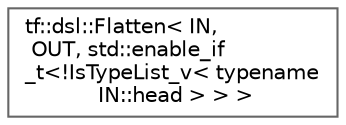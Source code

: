 digraph "类继承关系图"
{
 // LATEX_PDF_SIZE
  bgcolor="transparent";
  edge [fontname=Helvetica,fontsize=10,labelfontname=Helvetica,labelfontsize=10];
  node [fontname=Helvetica,fontsize=10,shape=box,height=0.2,width=0.4];
  rankdir="LR";
  Node0 [id="Node000000",label="tf::dsl::Flatten\< IN,\l OUT, std::enable_if\l_t\<!IsTypeList_v\< typename\l IN::head \> \> \>",height=0.2,width=0.4,color="grey40", fillcolor="white", style="filled",URL="$structtf_1_1dsl_1_1_flatten_3_01_i_n_00_01_o_u_t_00_01std_1_1enable__if__t_3_9_is_type_list__v_3dcb3f0ea6c5d6e75770566d8bcf79cd7.html",tooltip=" "];
}
